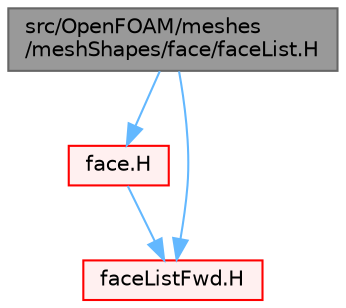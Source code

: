 digraph "src/OpenFOAM/meshes/meshShapes/face/faceList.H"
{
 // LATEX_PDF_SIZE
  bgcolor="transparent";
  edge [fontname=Helvetica,fontsize=10,labelfontname=Helvetica,labelfontsize=10];
  node [fontname=Helvetica,fontsize=10,shape=box,height=0.2,width=0.4];
  Node1 [id="Node000001",label="src/OpenFOAM/meshes\l/meshShapes/face/faceList.H",height=0.2,width=0.4,color="gray40", fillcolor="grey60", style="filled", fontcolor="black",tooltip=" "];
  Node1 -> Node2 [id="edge1_Node000001_Node000002",color="steelblue1",style="solid",tooltip=" "];
  Node2 [id="Node000002",label="face.H",height=0.2,width=0.4,color="red", fillcolor="#FFF0F0", style="filled",URL="$face_8H.html",tooltip=" "];
  Node2 -> Node208 [id="edge2_Node000002_Node000208",color="steelblue1",style="solid",tooltip=" "];
  Node208 [id="Node000208",label="faceListFwd.H",height=0.2,width=0.4,color="red", fillcolor="#FFF0F0", style="filled",URL="$faceListFwd_8H.html",tooltip="Forwards for various types of face lists."];
  Node1 -> Node208 [id="edge3_Node000001_Node000208",color="steelblue1",style="solid",tooltip=" "];
}
